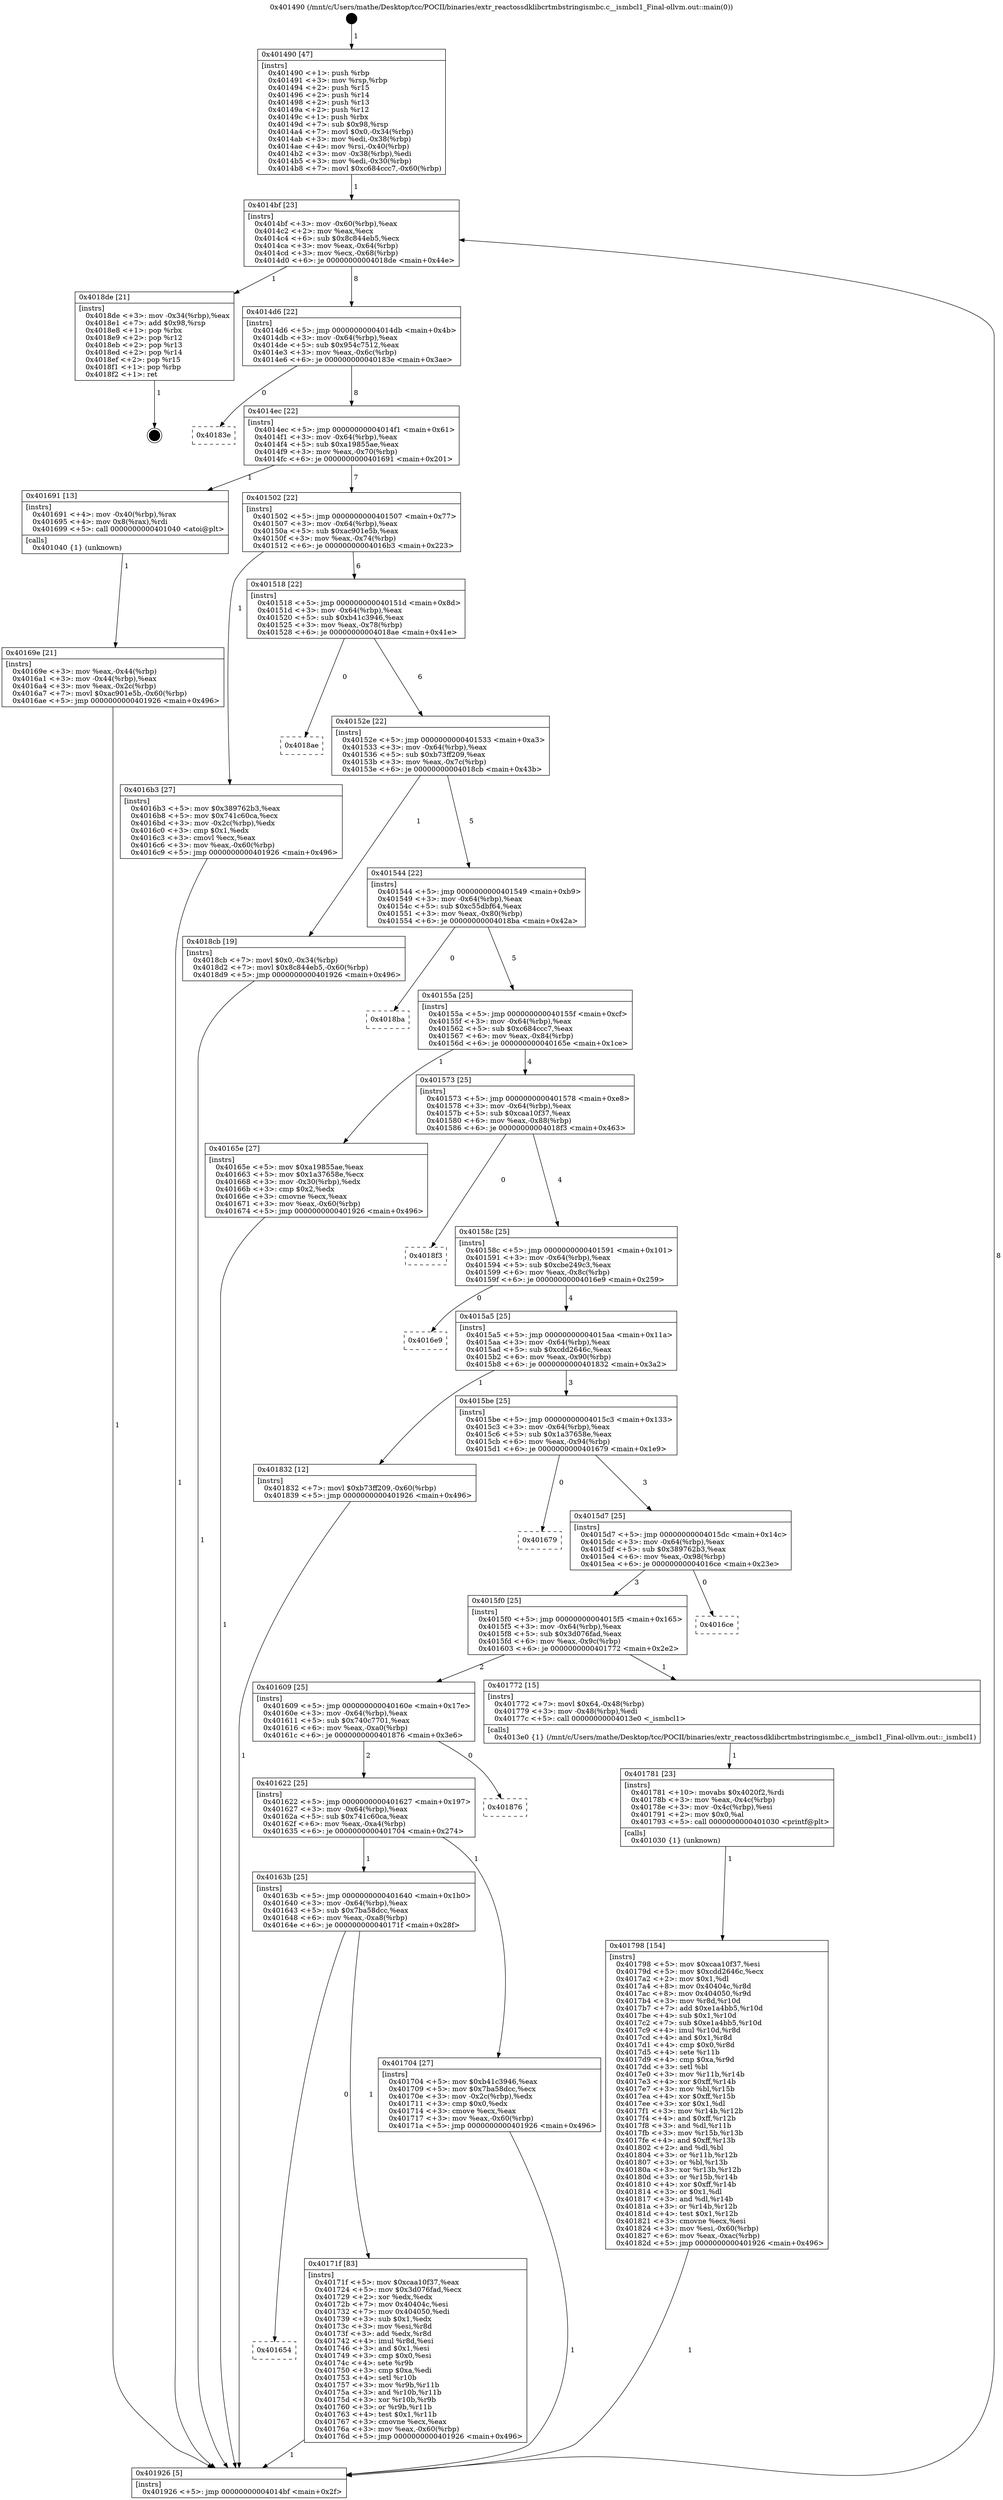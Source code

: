 digraph "0x401490" {
  label = "0x401490 (/mnt/c/Users/mathe/Desktop/tcc/POCII/binaries/extr_reactossdklibcrtmbstringismbc.c__ismbcl1_Final-ollvm.out::main(0))"
  labelloc = "t"
  node[shape=record]

  Entry [label="",width=0.3,height=0.3,shape=circle,fillcolor=black,style=filled]
  "0x4014bf" [label="{
     0x4014bf [23]\l
     | [instrs]\l
     &nbsp;&nbsp;0x4014bf \<+3\>: mov -0x60(%rbp),%eax\l
     &nbsp;&nbsp;0x4014c2 \<+2\>: mov %eax,%ecx\l
     &nbsp;&nbsp;0x4014c4 \<+6\>: sub $0x8c844eb5,%ecx\l
     &nbsp;&nbsp;0x4014ca \<+3\>: mov %eax,-0x64(%rbp)\l
     &nbsp;&nbsp;0x4014cd \<+3\>: mov %ecx,-0x68(%rbp)\l
     &nbsp;&nbsp;0x4014d0 \<+6\>: je 00000000004018de \<main+0x44e\>\l
  }"]
  "0x4018de" [label="{
     0x4018de [21]\l
     | [instrs]\l
     &nbsp;&nbsp;0x4018de \<+3\>: mov -0x34(%rbp),%eax\l
     &nbsp;&nbsp;0x4018e1 \<+7\>: add $0x98,%rsp\l
     &nbsp;&nbsp;0x4018e8 \<+1\>: pop %rbx\l
     &nbsp;&nbsp;0x4018e9 \<+2\>: pop %r12\l
     &nbsp;&nbsp;0x4018eb \<+2\>: pop %r13\l
     &nbsp;&nbsp;0x4018ed \<+2\>: pop %r14\l
     &nbsp;&nbsp;0x4018ef \<+2\>: pop %r15\l
     &nbsp;&nbsp;0x4018f1 \<+1\>: pop %rbp\l
     &nbsp;&nbsp;0x4018f2 \<+1\>: ret\l
  }"]
  "0x4014d6" [label="{
     0x4014d6 [22]\l
     | [instrs]\l
     &nbsp;&nbsp;0x4014d6 \<+5\>: jmp 00000000004014db \<main+0x4b\>\l
     &nbsp;&nbsp;0x4014db \<+3\>: mov -0x64(%rbp),%eax\l
     &nbsp;&nbsp;0x4014de \<+5\>: sub $0x954c7512,%eax\l
     &nbsp;&nbsp;0x4014e3 \<+3\>: mov %eax,-0x6c(%rbp)\l
     &nbsp;&nbsp;0x4014e6 \<+6\>: je 000000000040183e \<main+0x3ae\>\l
  }"]
  Exit [label="",width=0.3,height=0.3,shape=circle,fillcolor=black,style=filled,peripheries=2]
  "0x40183e" [label="{
     0x40183e\l
  }", style=dashed]
  "0x4014ec" [label="{
     0x4014ec [22]\l
     | [instrs]\l
     &nbsp;&nbsp;0x4014ec \<+5\>: jmp 00000000004014f1 \<main+0x61\>\l
     &nbsp;&nbsp;0x4014f1 \<+3\>: mov -0x64(%rbp),%eax\l
     &nbsp;&nbsp;0x4014f4 \<+5\>: sub $0xa19855ae,%eax\l
     &nbsp;&nbsp;0x4014f9 \<+3\>: mov %eax,-0x70(%rbp)\l
     &nbsp;&nbsp;0x4014fc \<+6\>: je 0000000000401691 \<main+0x201\>\l
  }"]
  "0x401798" [label="{
     0x401798 [154]\l
     | [instrs]\l
     &nbsp;&nbsp;0x401798 \<+5\>: mov $0xcaa10f37,%esi\l
     &nbsp;&nbsp;0x40179d \<+5\>: mov $0xcdd2646c,%ecx\l
     &nbsp;&nbsp;0x4017a2 \<+2\>: mov $0x1,%dl\l
     &nbsp;&nbsp;0x4017a4 \<+8\>: mov 0x40404c,%r8d\l
     &nbsp;&nbsp;0x4017ac \<+8\>: mov 0x404050,%r9d\l
     &nbsp;&nbsp;0x4017b4 \<+3\>: mov %r8d,%r10d\l
     &nbsp;&nbsp;0x4017b7 \<+7\>: add $0xe1a4bb5,%r10d\l
     &nbsp;&nbsp;0x4017be \<+4\>: sub $0x1,%r10d\l
     &nbsp;&nbsp;0x4017c2 \<+7\>: sub $0xe1a4bb5,%r10d\l
     &nbsp;&nbsp;0x4017c9 \<+4\>: imul %r10d,%r8d\l
     &nbsp;&nbsp;0x4017cd \<+4\>: and $0x1,%r8d\l
     &nbsp;&nbsp;0x4017d1 \<+4\>: cmp $0x0,%r8d\l
     &nbsp;&nbsp;0x4017d5 \<+4\>: sete %r11b\l
     &nbsp;&nbsp;0x4017d9 \<+4\>: cmp $0xa,%r9d\l
     &nbsp;&nbsp;0x4017dd \<+3\>: setl %bl\l
     &nbsp;&nbsp;0x4017e0 \<+3\>: mov %r11b,%r14b\l
     &nbsp;&nbsp;0x4017e3 \<+4\>: xor $0xff,%r14b\l
     &nbsp;&nbsp;0x4017e7 \<+3\>: mov %bl,%r15b\l
     &nbsp;&nbsp;0x4017ea \<+4\>: xor $0xff,%r15b\l
     &nbsp;&nbsp;0x4017ee \<+3\>: xor $0x1,%dl\l
     &nbsp;&nbsp;0x4017f1 \<+3\>: mov %r14b,%r12b\l
     &nbsp;&nbsp;0x4017f4 \<+4\>: and $0xff,%r12b\l
     &nbsp;&nbsp;0x4017f8 \<+3\>: and %dl,%r11b\l
     &nbsp;&nbsp;0x4017fb \<+3\>: mov %r15b,%r13b\l
     &nbsp;&nbsp;0x4017fe \<+4\>: and $0xff,%r13b\l
     &nbsp;&nbsp;0x401802 \<+2\>: and %dl,%bl\l
     &nbsp;&nbsp;0x401804 \<+3\>: or %r11b,%r12b\l
     &nbsp;&nbsp;0x401807 \<+3\>: or %bl,%r13b\l
     &nbsp;&nbsp;0x40180a \<+3\>: xor %r13b,%r12b\l
     &nbsp;&nbsp;0x40180d \<+3\>: or %r15b,%r14b\l
     &nbsp;&nbsp;0x401810 \<+4\>: xor $0xff,%r14b\l
     &nbsp;&nbsp;0x401814 \<+3\>: or $0x1,%dl\l
     &nbsp;&nbsp;0x401817 \<+3\>: and %dl,%r14b\l
     &nbsp;&nbsp;0x40181a \<+3\>: or %r14b,%r12b\l
     &nbsp;&nbsp;0x40181d \<+4\>: test $0x1,%r12b\l
     &nbsp;&nbsp;0x401821 \<+3\>: cmovne %ecx,%esi\l
     &nbsp;&nbsp;0x401824 \<+3\>: mov %esi,-0x60(%rbp)\l
     &nbsp;&nbsp;0x401827 \<+6\>: mov %eax,-0xac(%rbp)\l
     &nbsp;&nbsp;0x40182d \<+5\>: jmp 0000000000401926 \<main+0x496\>\l
  }"]
  "0x401691" [label="{
     0x401691 [13]\l
     | [instrs]\l
     &nbsp;&nbsp;0x401691 \<+4\>: mov -0x40(%rbp),%rax\l
     &nbsp;&nbsp;0x401695 \<+4\>: mov 0x8(%rax),%rdi\l
     &nbsp;&nbsp;0x401699 \<+5\>: call 0000000000401040 \<atoi@plt\>\l
     | [calls]\l
     &nbsp;&nbsp;0x401040 \{1\} (unknown)\l
  }"]
  "0x401502" [label="{
     0x401502 [22]\l
     | [instrs]\l
     &nbsp;&nbsp;0x401502 \<+5\>: jmp 0000000000401507 \<main+0x77\>\l
     &nbsp;&nbsp;0x401507 \<+3\>: mov -0x64(%rbp),%eax\l
     &nbsp;&nbsp;0x40150a \<+5\>: sub $0xac901e5b,%eax\l
     &nbsp;&nbsp;0x40150f \<+3\>: mov %eax,-0x74(%rbp)\l
     &nbsp;&nbsp;0x401512 \<+6\>: je 00000000004016b3 \<main+0x223\>\l
  }"]
  "0x401781" [label="{
     0x401781 [23]\l
     | [instrs]\l
     &nbsp;&nbsp;0x401781 \<+10\>: movabs $0x4020f2,%rdi\l
     &nbsp;&nbsp;0x40178b \<+3\>: mov %eax,-0x4c(%rbp)\l
     &nbsp;&nbsp;0x40178e \<+3\>: mov -0x4c(%rbp),%esi\l
     &nbsp;&nbsp;0x401791 \<+2\>: mov $0x0,%al\l
     &nbsp;&nbsp;0x401793 \<+5\>: call 0000000000401030 \<printf@plt\>\l
     | [calls]\l
     &nbsp;&nbsp;0x401030 \{1\} (unknown)\l
  }"]
  "0x4016b3" [label="{
     0x4016b3 [27]\l
     | [instrs]\l
     &nbsp;&nbsp;0x4016b3 \<+5\>: mov $0x389762b3,%eax\l
     &nbsp;&nbsp;0x4016b8 \<+5\>: mov $0x741c60ca,%ecx\l
     &nbsp;&nbsp;0x4016bd \<+3\>: mov -0x2c(%rbp),%edx\l
     &nbsp;&nbsp;0x4016c0 \<+3\>: cmp $0x1,%edx\l
     &nbsp;&nbsp;0x4016c3 \<+3\>: cmovl %ecx,%eax\l
     &nbsp;&nbsp;0x4016c6 \<+3\>: mov %eax,-0x60(%rbp)\l
     &nbsp;&nbsp;0x4016c9 \<+5\>: jmp 0000000000401926 \<main+0x496\>\l
  }"]
  "0x401518" [label="{
     0x401518 [22]\l
     | [instrs]\l
     &nbsp;&nbsp;0x401518 \<+5\>: jmp 000000000040151d \<main+0x8d\>\l
     &nbsp;&nbsp;0x40151d \<+3\>: mov -0x64(%rbp),%eax\l
     &nbsp;&nbsp;0x401520 \<+5\>: sub $0xb41c3946,%eax\l
     &nbsp;&nbsp;0x401525 \<+3\>: mov %eax,-0x78(%rbp)\l
     &nbsp;&nbsp;0x401528 \<+6\>: je 00000000004018ae \<main+0x41e\>\l
  }"]
  "0x401654" [label="{
     0x401654\l
  }", style=dashed]
  "0x4018ae" [label="{
     0x4018ae\l
  }", style=dashed]
  "0x40152e" [label="{
     0x40152e [22]\l
     | [instrs]\l
     &nbsp;&nbsp;0x40152e \<+5\>: jmp 0000000000401533 \<main+0xa3\>\l
     &nbsp;&nbsp;0x401533 \<+3\>: mov -0x64(%rbp),%eax\l
     &nbsp;&nbsp;0x401536 \<+5\>: sub $0xb73ff209,%eax\l
     &nbsp;&nbsp;0x40153b \<+3\>: mov %eax,-0x7c(%rbp)\l
     &nbsp;&nbsp;0x40153e \<+6\>: je 00000000004018cb \<main+0x43b\>\l
  }"]
  "0x40171f" [label="{
     0x40171f [83]\l
     | [instrs]\l
     &nbsp;&nbsp;0x40171f \<+5\>: mov $0xcaa10f37,%eax\l
     &nbsp;&nbsp;0x401724 \<+5\>: mov $0x3d076fad,%ecx\l
     &nbsp;&nbsp;0x401729 \<+2\>: xor %edx,%edx\l
     &nbsp;&nbsp;0x40172b \<+7\>: mov 0x40404c,%esi\l
     &nbsp;&nbsp;0x401732 \<+7\>: mov 0x404050,%edi\l
     &nbsp;&nbsp;0x401739 \<+3\>: sub $0x1,%edx\l
     &nbsp;&nbsp;0x40173c \<+3\>: mov %esi,%r8d\l
     &nbsp;&nbsp;0x40173f \<+3\>: add %edx,%r8d\l
     &nbsp;&nbsp;0x401742 \<+4\>: imul %r8d,%esi\l
     &nbsp;&nbsp;0x401746 \<+3\>: and $0x1,%esi\l
     &nbsp;&nbsp;0x401749 \<+3\>: cmp $0x0,%esi\l
     &nbsp;&nbsp;0x40174c \<+4\>: sete %r9b\l
     &nbsp;&nbsp;0x401750 \<+3\>: cmp $0xa,%edi\l
     &nbsp;&nbsp;0x401753 \<+4\>: setl %r10b\l
     &nbsp;&nbsp;0x401757 \<+3\>: mov %r9b,%r11b\l
     &nbsp;&nbsp;0x40175a \<+3\>: and %r10b,%r11b\l
     &nbsp;&nbsp;0x40175d \<+3\>: xor %r10b,%r9b\l
     &nbsp;&nbsp;0x401760 \<+3\>: or %r9b,%r11b\l
     &nbsp;&nbsp;0x401763 \<+4\>: test $0x1,%r11b\l
     &nbsp;&nbsp;0x401767 \<+3\>: cmovne %ecx,%eax\l
     &nbsp;&nbsp;0x40176a \<+3\>: mov %eax,-0x60(%rbp)\l
     &nbsp;&nbsp;0x40176d \<+5\>: jmp 0000000000401926 \<main+0x496\>\l
  }"]
  "0x4018cb" [label="{
     0x4018cb [19]\l
     | [instrs]\l
     &nbsp;&nbsp;0x4018cb \<+7\>: movl $0x0,-0x34(%rbp)\l
     &nbsp;&nbsp;0x4018d2 \<+7\>: movl $0x8c844eb5,-0x60(%rbp)\l
     &nbsp;&nbsp;0x4018d9 \<+5\>: jmp 0000000000401926 \<main+0x496\>\l
  }"]
  "0x401544" [label="{
     0x401544 [22]\l
     | [instrs]\l
     &nbsp;&nbsp;0x401544 \<+5\>: jmp 0000000000401549 \<main+0xb9\>\l
     &nbsp;&nbsp;0x401549 \<+3\>: mov -0x64(%rbp),%eax\l
     &nbsp;&nbsp;0x40154c \<+5\>: sub $0xc55dbf64,%eax\l
     &nbsp;&nbsp;0x401551 \<+3\>: mov %eax,-0x80(%rbp)\l
     &nbsp;&nbsp;0x401554 \<+6\>: je 00000000004018ba \<main+0x42a\>\l
  }"]
  "0x40163b" [label="{
     0x40163b [25]\l
     | [instrs]\l
     &nbsp;&nbsp;0x40163b \<+5\>: jmp 0000000000401640 \<main+0x1b0\>\l
     &nbsp;&nbsp;0x401640 \<+3\>: mov -0x64(%rbp),%eax\l
     &nbsp;&nbsp;0x401643 \<+5\>: sub $0x7ba58dcc,%eax\l
     &nbsp;&nbsp;0x401648 \<+6\>: mov %eax,-0xa8(%rbp)\l
     &nbsp;&nbsp;0x40164e \<+6\>: je 000000000040171f \<main+0x28f\>\l
  }"]
  "0x4018ba" [label="{
     0x4018ba\l
  }", style=dashed]
  "0x40155a" [label="{
     0x40155a [25]\l
     | [instrs]\l
     &nbsp;&nbsp;0x40155a \<+5\>: jmp 000000000040155f \<main+0xcf\>\l
     &nbsp;&nbsp;0x40155f \<+3\>: mov -0x64(%rbp),%eax\l
     &nbsp;&nbsp;0x401562 \<+5\>: sub $0xc684ccc7,%eax\l
     &nbsp;&nbsp;0x401567 \<+6\>: mov %eax,-0x84(%rbp)\l
     &nbsp;&nbsp;0x40156d \<+6\>: je 000000000040165e \<main+0x1ce\>\l
  }"]
  "0x401704" [label="{
     0x401704 [27]\l
     | [instrs]\l
     &nbsp;&nbsp;0x401704 \<+5\>: mov $0xb41c3946,%eax\l
     &nbsp;&nbsp;0x401709 \<+5\>: mov $0x7ba58dcc,%ecx\l
     &nbsp;&nbsp;0x40170e \<+3\>: mov -0x2c(%rbp),%edx\l
     &nbsp;&nbsp;0x401711 \<+3\>: cmp $0x0,%edx\l
     &nbsp;&nbsp;0x401714 \<+3\>: cmove %ecx,%eax\l
     &nbsp;&nbsp;0x401717 \<+3\>: mov %eax,-0x60(%rbp)\l
     &nbsp;&nbsp;0x40171a \<+5\>: jmp 0000000000401926 \<main+0x496\>\l
  }"]
  "0x40165e" [label="{
     0x40165e [27]\l
     | [instrs]\l
     &nbsp;&nbsp;0x40165e \<+5\>: mov $0xa19855ae,%eax\l
     &nbsp;&nbsp;0x401663 \<+5\>: mov $0x1a37658e,%ecx\l
     &nbsp;&nbsp;0x401668 \<+3\>: mov -0x30(%rbp),%edx\l
     &nbsp;&nbsp;0x40166b \<+3\>: cmp $0x2,%edx\l
     &nbsp;&nbsp;0x40166e \<+3\>: cmovne %ecx,%eax\l
     &nbsp;&nbsp;0x401671 \<+3\>: mov %eax,-0x60(%rbp)\l
     &nbsp;&nbsp;0x401674 \<+5\>: jmp 0000000000401926 \<main+0x496\>\l
  }"]
  "0x401573" [label="{
     0x401573 [25]\l
     | [instrs]\l
     &nbsp;&nbsp;0x401573 \<+5\>: jmp 0000000000401578 \<main+0xe8\>\l
     &nbsp;&nbsp;0x401578 \<+3\>: mov -0x64(%rbp),%eax\l
     &nbsp;&nbsp;0x40157b \<+5\>: sub $0xcaa10f37,%eax\l
     &nbsp;&nbsp;0x401580 \<+6\>: mov %eax,-0x88(%rbp)\l
     &nbsp;&nbsp;0x401586 \<+6\>: je 00000000004018f3 \<main+0x463\>\l
  }"]
  "0x401926" [label="{
     0x401926 [5]\l
     | [instrs]\l
     &nbsp;&nbsp;0x401926 \<+5\>: jmp 00000000004014bf \<main+0x2f\>\l
  }"]
  "0x401490" [label="{
     0x401490 [47]\l
     | [instrs]\l
     &nbsp;&nbsp;0x401490 \<+1\>: push %rbp\l
     &nbsp;&nbsp;0x401491 \<+3\>: mov %rsp,%rbp\l
     &nbsp;&nbsp;0x401494 \<+2\>: push %r15\l
     &nbsp;&nbsp;0x401496 \<+2\>: push %r14\l
     &nbsp;&nbsp;0x401498 \<+2\>: push %r13\l
     &nbsp;&nbsp;0x40149a \<+2\>: push %r12\l
     &nbsp;&nbsp;0x40149c \<+1\>: push %rbx\l
     &nbsp;&nbsp;0x40149d \<+7\>: sub $0x98,%rsp\l
     &nbsp;&nbsp;0x4014a4 \<+7\>: movl $0x0,-0x34(%rbp)\l
     &nbsp;&nbsp;0x4014ab \<+3\>: mov %edi,-0x38(%rbp)\l
     &nbsp;&nbsp;0x4014ae \<+4\>: mov %rsi,-0x40(%rbp)\l
     &nbsp;&nbsp;0x4014b2 \<+3\>: mov -0x38(%rbp),%edi\l
     &nbsp;&nbsp;0x4014b5 \<+3\>: mov %edi,-0x30(%rbp)\l
     &nbsp;&nbsp;0x4014b8 \<+7\>: movl $0xc684ccc7,-0x60(%rbp)\l
  }"]
  "0x40169e" [label="{
     0x40169e [21]\l
     | [instrs]\l
     &nbsp;&nbsp;0x40169e \<+3\>: mov %eax,-0x44(%rbp)\l
     &nbsp;&nbsp;0x4016a1 \<+3\>: mov -0x44(%rbp),%eax\l
     &nbsp;&nbsp;0x4016a4 \<+3\>: mov %eax,-0x2c(%rbp)\l
     &nbsp;&nbsp;0x4016a7 \<+7\>: movl $0xac901e5b,-0x60(%rbp)\l
     &nbsp;&nbsp;0x4016ae \<+5\>: jmp 0000000000401926 \<main+0x496\>\l
  }"]
  "0x401622" [label="{
     0x401622 [25]\l
     | [instrs]\l
     &nbsp;&nbsp;0x401622 \<+5\>: jmp 0000000000401627 \<main+0x197\>\l
     &nbsp;&nbsp;0x401627 \<+3\>: mov -0x64(%rbp),%eax\l
     &nbsp;&nbsp;0x40162a \<+5\>: sub $0x741c60ca,%eax\l
     &nbsp;&nbsp;0x40162f \<+6\>: mov %eax,-0xa4(%rbp)\l
     &nbsp;&nbsp;0x401635 \<+6\>: je 0000000000401704 \<main+0x274\>\l
  }"]
  "0x4018f3" [label="{
     0x4018f3\l
  }", style=dashed]
  "0x40158c" [label="{
     0x40158c [25]\l
     | [instrs]\l
     &nbsp;&nbsp;0x40158c \<+5\>: jmp 0000000000401591 \<main+0x101\>\l
     &nbsp;&nbsp;0x401591 \<+3\>: mov -0x64(%rbp),%eax\l
     &nbsp;&nbsp;0x401594 \<+5\>: sub $0xcbe249c3,%eax\l
     &nbsp;&nbsp;0x401599 \<+6\>: mov %eax,-0x8c(%rbp)\l
     &nbsp;&nbsp;0x40159f \<+6\>: je 00000000004016e9 \<main+0x259\>\l
  }"]
  "0x401876" [label="{
     0x401876\l
  }", style=dashed]
  "0x4016e9" [label="{
     0x4016e9\l
  }", style=dashed]
  "0x4015a5" [label="{
     0x4015a5 [25]\l
     | [instrs]\l
     &nbsp;&nbsp;0x4015a5 \<+5\>: jmp 00000000004015aa \<main+0x11a\>\l
     &nbsp;&nbsp;0x4015aa \<+3\>: mov -0x64(%rbp),%eax\l
     &nbsp;&nbsp;0x4015ad \<+5\>: sub $0xcdd2646c,%eax\l
     &nbsp;&nbsp;0x4015b2 \<+6\>: mov %eax,-0x90(%rbp)\l
     &nbsp;&nbsp;0x4015b8 \<+6\>: je 0000000000401832 \<main+0x3a2\>\l
  }"]
  "0x401609" [label="{
     0x401609 [25]\l
     | [instrs]\l
     &nbsp;&nbsp;0x401609 \<+5\>: jmp 000000000040160e \<main+0x17e\>\l
     &nbsp;&nbsp;0x40160e \<+3\>: mov -0x64(%rbp),%eax\l
     &nbsp;&nbsp;0x401611 \<+5\>: sub $0x740c7701,%eax\l
     &nbsp;&nbsp;0x401616 \<+6\>: mov %eax,-0xa0(%rbp)\l
     &nbsp;&nbsp;0x40161c \<+6\>: je 0000000000401876 \<main+0x3e6\>\l
  }"]
  "0x401832" [label="{
     0x401832 [12]\l
     | [instrs]\l
     &nbsp;&nbsp;0x401832 \<+7\>: movl $0xb73ff209,-0x60(%rbp)\l
     &nbsp;&nbsp;0x401839 \<+5\>: jmp 0000000000401926 \<main+0x496\>\l
  }"]
  "0x4015be" [label="{
     0x4015be [25]\l
     | [instrs]\l
     &nbsp;&nbsp;0x4015be \<+5\>: jmp 00000000004015c3 \<main+0x133\>\l
     &nbsp;&nbsp;0x4015c3 \<+3\>: mov -0x64(%rbp),%eax\l
     &nbsp;&nbsp;0x4015c6 \<+5\>: sub $0x1a37658e,%eax\l
     &nbsp;&nbsp;0x4015cb \<+6\>: mov %eax,-0x94(%rbp)\l
     &nbsp;&nbsp;0x4015d1 \<+6\>: je 0000000000401679 \<main+0x1e9\>\l
  }"]
  "0x401772" [label="{
     0x401772 [15]\l
     | [instrs]\l
     &nbsp;&nbsp;0x401772 \<+7\>: movl $0x64,-0x48(%rbp)\l
     &nbsp;&nbsp;0x401779 \<+3\>: mov -0x48(%rbp),%edi\l
     &nbsp;&nbsp;0x40177c \<+5\>: call 00000000004013e0 \<_ismbcl1\>\l
     | [calls]\l
     &nbsp;&nbsp;0x4013e0 \{1\} (/mnt/c/Users/mathe/Desktop/tcc/POCII/binaries/extr_reactossdklibcrtmbstringismbc.c__ismbcl1_Final-ollvm.out::_ismbcl1)\l
  }"]
  "0x401679" [label="{
     0x401679\l
  }", style=dashed]
  "0x4015d7" [label="{
     0x4015d7 [25]\l
     | [instrs]\l
     &nbsp;&nbsp;0x4015d7 \<+5\>: jmp 00000000004015dc \<main+0x14c\>\l
     &nbsp;&nbsp;0x4015dc \<+3\>: mov -0x64(%rbp),%eax\l
     &nbsp;&nbsp;0x4015df \<+5\>: sub $0x389762b3,%eax\l
     &nbsp;&nbsp;0x4015e4 \<+6\>: mov %eax,-0x98(%rbp)\l
     &nbsp;&nbsp;0x4015ea \<+6\>: je 00000000004016ce \<main+0x23e\>\l
  }"]
  "0x4015f0" [label="{
     0x4015f0 [25]\l
     | [instrs]\l
     &nbsp;&nbsp;0x4015f0 \<+5\>: jmp 00000000004015f5 \<main+0x165\>\l
     &nbsp;&nbsp;0x4015f5 \<+3\>: mov -0x64(%rbp),%eax\l
     &nbsp;&nbsp;0x4015f8 \<+5\>: sub $0x3d076fad,%eax\l
     &nbsp;&nbsp;0x4015fd \<+6\>: mov %eax,-0x9c(%rbp)\l
     &nbsp;&nbsp;0x401603 \<+6\>: je 0000000000401772 \<main+0x2e2\>\l
  }"]
  "0x4016ce" [label="{
     0x4016ce\l
  }", style=dashed]
  Entry -> "0x401490" [label=" 1"]
  "0x4014bf" -> "0x4018de" [label=" 1"]
  "0x4014bf" -> "0x4014d6" [label=" 8"]
  "0x4018de" -> Exit [label=" 1"]
  "0x4014d6" -> "0x40183e" [label=" 0"]
  "0x4014d6" -> "0x4014ec" [label=" 8"]
  "0x4018cb" -> "0x401926" [label=" 1"]
  "0x4014ec" -> "0x401691" [label=" 1"]
  "0x4014ec" -> "0x401502" [label=" 7"]
  "0x401832" -> "0x401926" [label=" 1"]
  "0x401502" -> "0x4016b3" [label=" 1"]
  "0x401502" -> "0x401518" [label=" 6"]
  "0x401798" -> "0x401926" [label=" 1"]
  "0x401518" -> "0x4018ae" [label=" 0"]
  "0x401518" -> "0x40152e" [label=" 6"]
  "0x401781" -> "0x401798" [label=" 1"]
  "0x40152e" -> "0x4018cb" [label=" 1"]
  "0x40152e" -> "0x401544" [label=" 5"]
  "0x401772" -> "0x401781" [label=" 1"]
  "0x401544" -> "0x4018ba" [label=" 0"]
  "0x401544" -> "0x40155a" [label=" 5"]
  "0x40163b" -> "0x401654" [label=" 0"]
  "0x40155a" -> "0x40165e" [label=" 1"]
  "0x40155a" -> "0x401573" [label=" 4"]
  "0x40165e" -> "0x401926" [label=" 1"]
  "0x401490" -> "0x4014bf" [label=" 1"]
  "0x401926" -> "0x4014bf" [label=" 8"]
  "0x401691" -> "0x40169e" [label=" 1"]
  "0x40169e" -> "0x401926" [label=" 1"]
  "0x4016b3" -> "0x401926" [label=" 1"]
  "0x40163b" -> "0x40171f" [label=" 1"]
  "0x401573" -> "0x4018f3" [label=" 0"]
  "0x401573" -> "0x40158c" [label=" 4"]
  "0x401704" -> "0x401926" [label=" 1"]
  "0x40158c" -> "0x4016e9" [label=" 0"]
  "0x40158c" -> "0x4015a5" [label=" 4"]
  "0x401622" -> "0x40163b" [label=" 1"]
  "0x4015a5" -> "0x401832" [label=" 1"]
  "0x4015a5" -> "0x4015be" [label=" 3"]
  "0x40171f" -> "0x401926" [label=" 1"]
  "0x4015be" -> "0x401679" [label=" 0"]
  "0x4015be" -> "0x4015d7" [label=" 3"]
  "0x401609" -> "0x401622" [label=" 2"]
  "0x4015d7" -> "0x4016ce" [label=" 0"]
  "0x4015d7" -> "0x4015f0" [label=" 3"]
  "0x401609" -> "0x401876" [label=" 0"]
  "0x4015f0" -> "0x401772" [label=" 1"]
  "0x4015f0" -> "0x401609" [label=" 2"]
  "0x401622" -> "0x401704" [label=" 1"]
}
